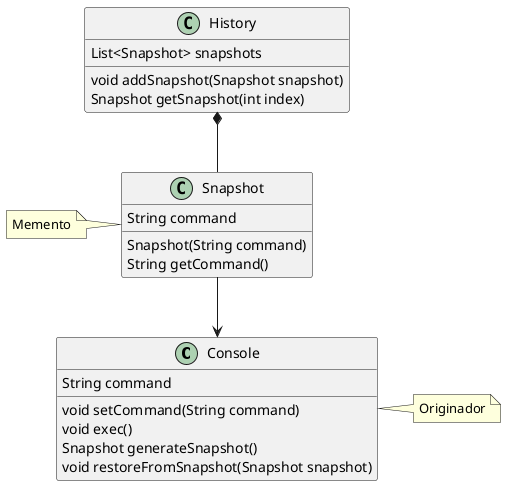 @startuml

class Console {
    String command
    void setCommand(String command)
    void exec()
    Snapshot generateSnapshot()
    void restoreFromSnapshot(Snapshot snapshot)
}

class History {
    List<Snapshot> snapshots
    void addSnapshot(Snapshot snapshot)
    Snapshot getSnapshot(int index)
}

class Snapshot {
    String command
    Snapshot(String command)
    String getCommand()
}

History *-d- Snapshot
Snapshot --> Console

note "Originador" as ConsoleNote
ConsoleNote .l. Console

note "Memento" as MementoNote
MementoNote .r. Snapshot

@enduml